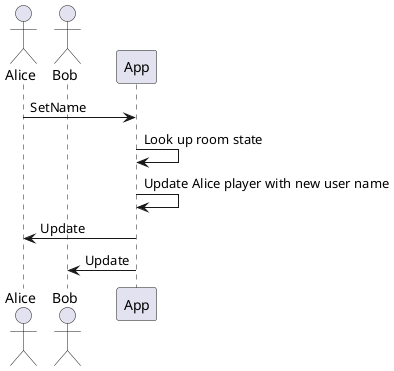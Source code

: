 @startuml
actor Alice
actor Bob
participant App

Alice -> App: SetName
App -> App: Look up room state
App -> App: Update Alice player with new user name
Alice <- App: Update
Bob <- App: Update
@enduml